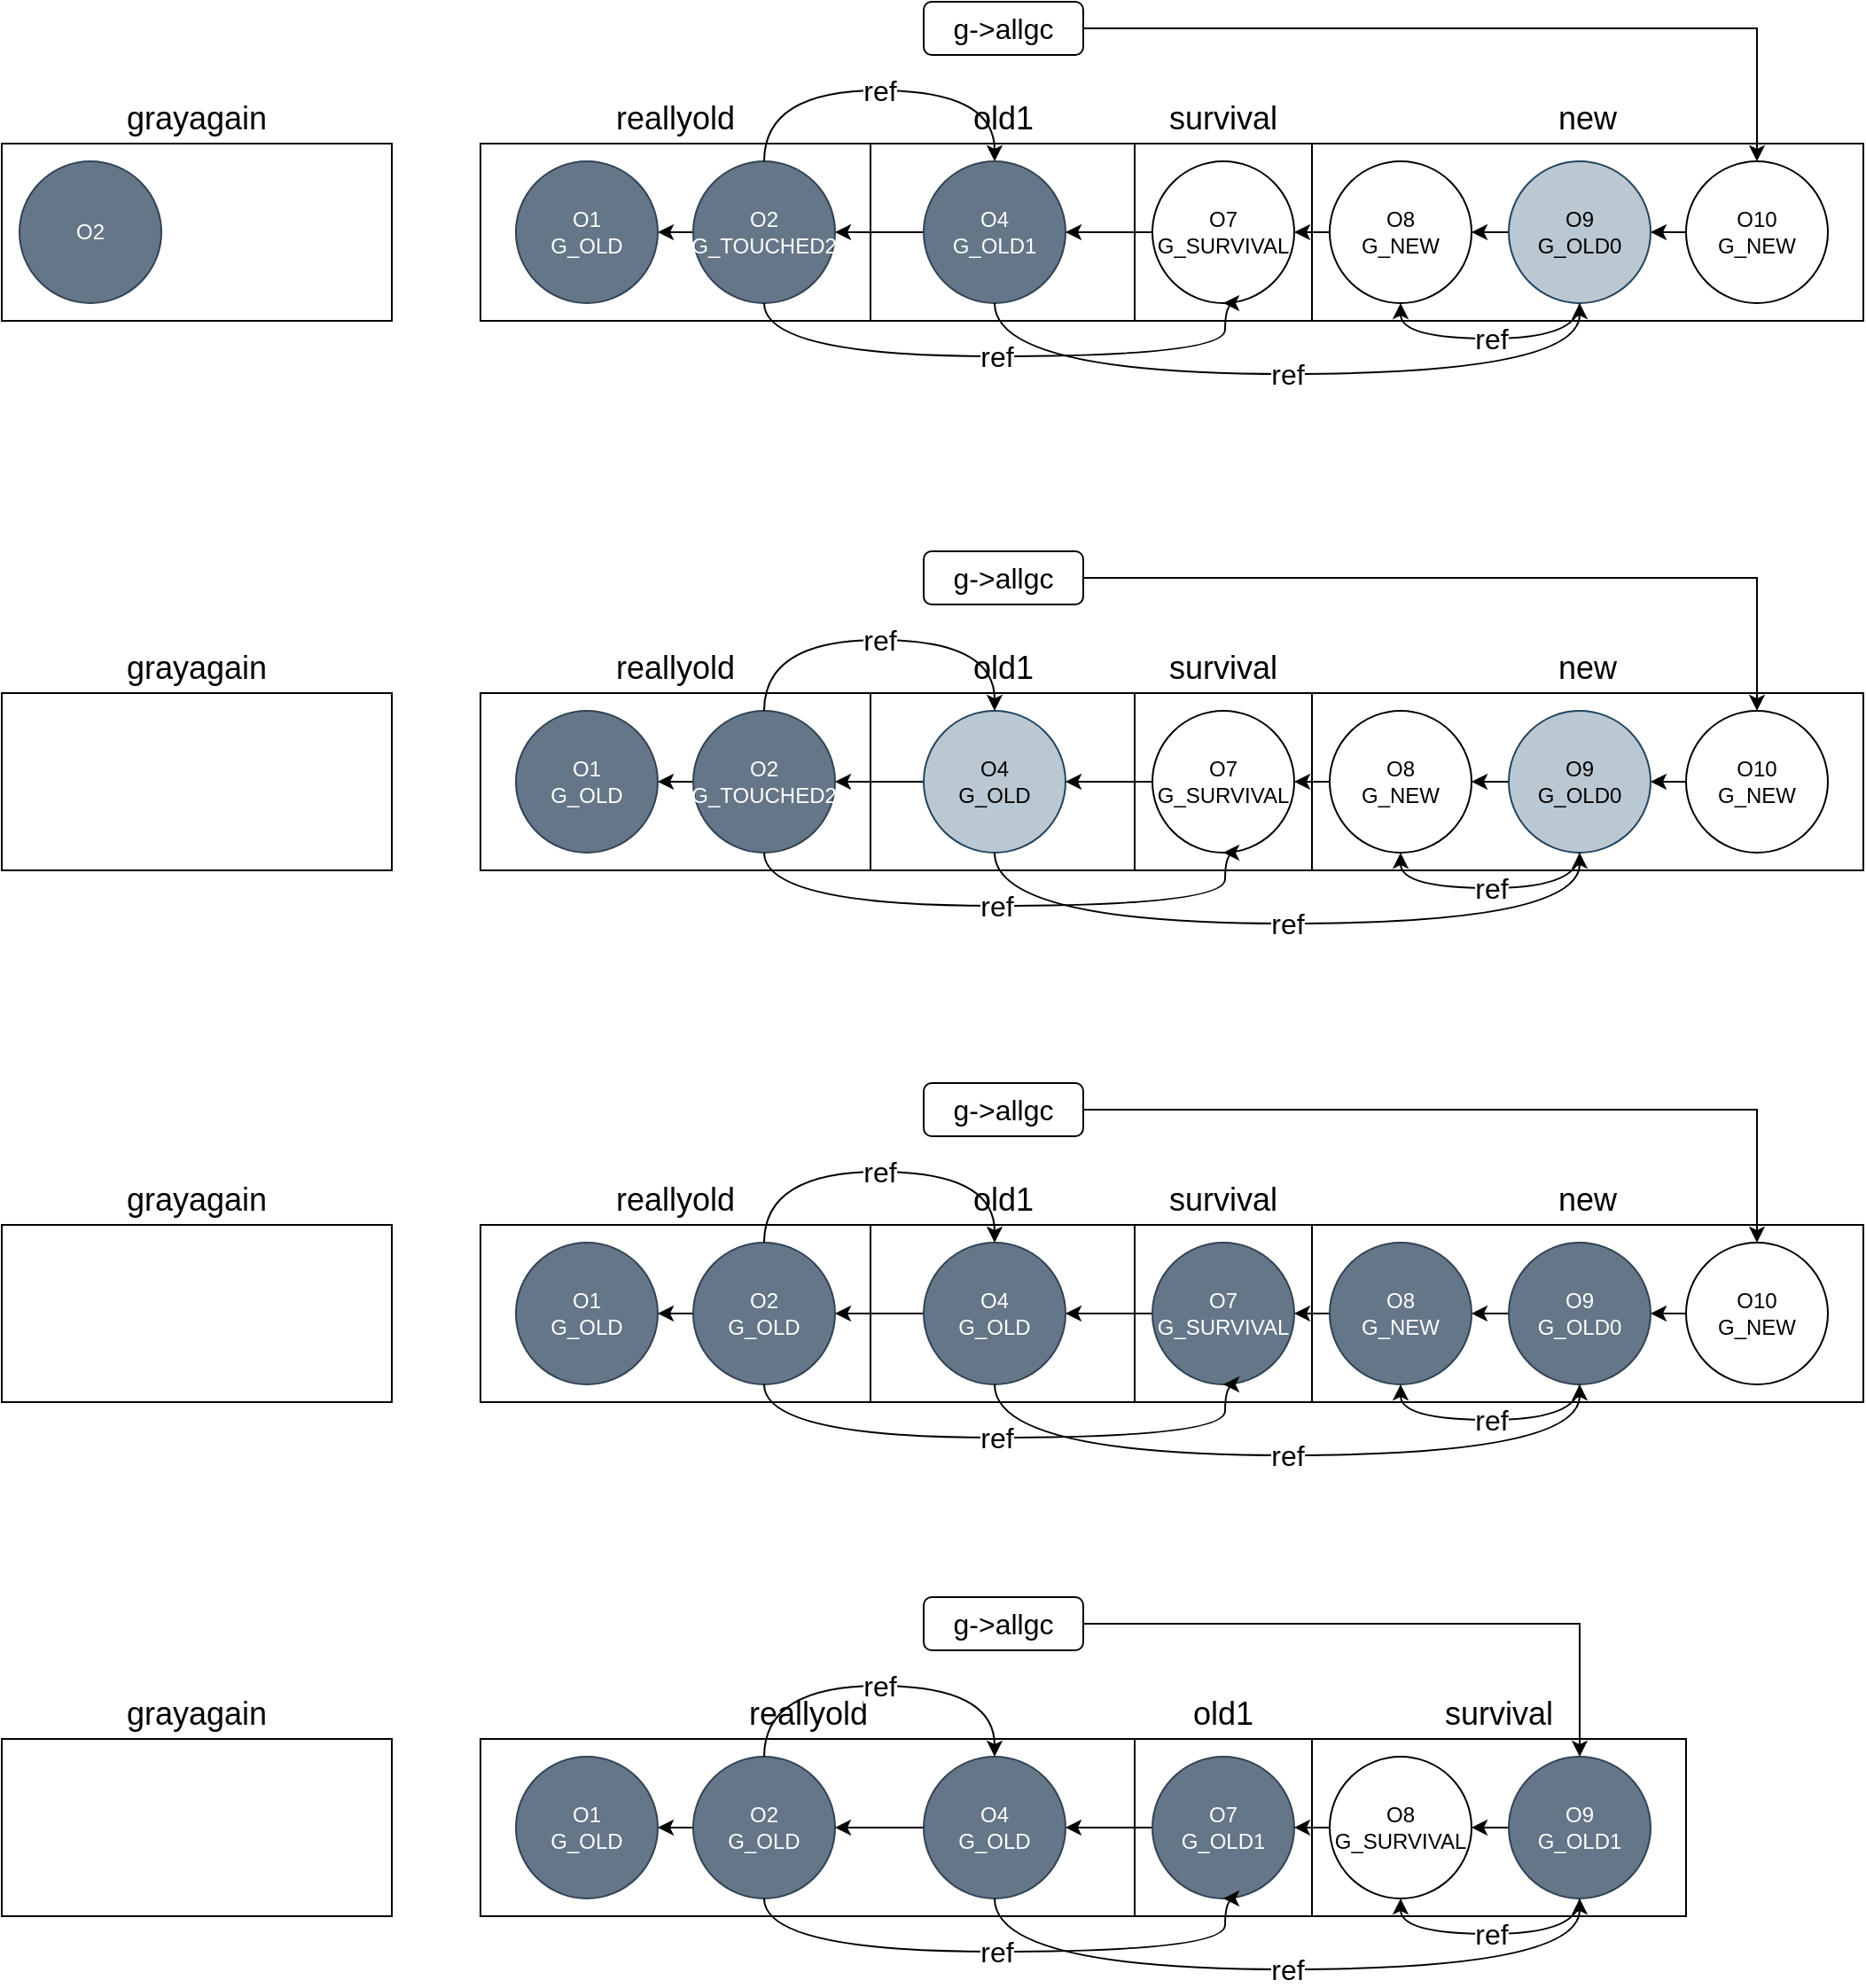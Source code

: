 <mxfile version="22.1.20" type="device">
  <diagram name="Page-1" id="rc0uClVn3gRNKsO3K7OQ">
    <mxGraphModel dx="1434" dy="746" grid="1" gridSize="10" guides="1" tooltips="1" connect="1" arrows="1" fold="1" page="1" pageScale="1" pageWidth="850" pageHeight="1100" math="0" shadow="0">
      <root>
        <mxCell id="0" />
        <mxCell id="1" parent="0" />
        <mxCell id="CN7lLkrJ3gJ0pNhlrKH9-38" value="&lt;font style=&quot;font-size: 18px;&quot;&gt;reallyold&lt;/font&gt;" style="rounded=0;whiteSpace=wrap;html=1;labelPosition=center;verticalLabelPosition=top;align=center;verticalAlign=bottom;" parent="1" vertex="1">
          <mxGeometry x="270" y="90" width="220" height="100" as="geometry" />
        </mxCell>
        <mxCell id="CN7lLkrJ3gJ0pNhlrKH9-39" value="O1&lt;br&gt;G_OLD" style="ellipse;whiteSpace=wrap;html=1;aspect=fixed;fillColor=#647687;fontColor=#ffffff;strokeColor=#314354;" parent="1" vertex="1">
          <mxGeometry x="290" y="100" width="80" height="80" as="geometry" />
        </mxCell>
        <mxCell id="CN7lLkrJ3gJ0pNhlrKH9-40" style="edgeStyle=orthogonalEdgeStyle;rounded=0;orthogonalLoop=1;jettySize=auto;html=1;exitX=0;exitY=0.5;exitDx=0;exitDy=0;entryX=1;entryY=0.5;entryDx=0;entryDy=0;" parent="1" source="CN7lLkrJ3gJ0pNhlrKH9-41" target="CN7lLkrJ3gJ0pNhlrKH9-39" edge="1">
          <mxGeometry relative="1" as="geometry" />
        </mxCell>
        <mxCell id="CN7lLkrJ3gJ0pNhlrKH9-41" value="O2&lt;br&gt;G_TOUCHED2" style="ellipse;whiteSpace=wrap;html=1;aspect=fixed;fillColor=#647687;strokeColor=#314354;fontColor=#ffffff;" parent="1" vertex="1">
          <mxGeometry x="390" y="100" width="80" height="80" as="geometry" />
        </mxCell>
        <mxCell id="CN7lLkrJ3gJ0pNhlrKH9-42" value="&lt;font style=&quot;font-size: 16px;&quot;&gt;g-&amp;gt;allgc&lt;/font&gt;" style="rounded=1;whiteSpace=wrap;html=1;" parent="1" vertex="1">
          <mxGeometry x="520" y="10" width="90" height="30" as="geometry" />
        </mxCell>
        <mxCell id="CN7lLkrJ3gJ0pNhlrKH9-43" value="&lt;font style=&quot;font-size: 18px;&quot;&gt;old1&lt;/font&gt;" style="rounded=0;whiteSpace=wrap;html=1;labelPosition=center;verticalLabelPosition=top;align=center;verticalAlign=bottom;" parent="1" vertex="1">
          <mxGeometry x="490" y="90" width="150" height="100" as="geometry" />
        </mxCell>
        <mxCell id="CN7lLkrJ3gJ0pNhlrKH9-44" style="edgeStyle=orthogonalEdgeStyle;rounded=0;orthogonalLoop=1;jettySize=auto;html=1;exitX=0;exitY=0.5;exitDx=0;exitDy=0;entryX=1;entryY=0.5;entryDx=0;entryDy=0;" parent="1" source="CN7lLkrJ3gJ0pNhlrKH9-45" target="CN7lLkrJ3gJ0pNhlrKH9-41" edge="1">
          <mxGeometry relative="1" as="geometry" />
        </mxCell>
        <mxCell id="CN7lLkrJ3gJ0pNhlrKH9-45" value="O4&lt;br&gt;G_OLD1" style="ellipse;whiteSpace=wrap;html=1;aspect=fixed;fillColor=#647687;strokeColor=#314354;fontColor=#ffffff;" parent="1" vertex="1">
          <mxGeometry x="520" y="100" width="80" height="80" as="geometry" />
        </mxCell>
        <mxCell id="CN7lLkrJ3gJ0pNhlrKH9-46" value="&lt;font style=&quot;font-size: 16px;&quot;&gt;ref&lt;/font&gt;" style="edgeStyle=orthogonalEdgeStyle;rounded=0;orthogonalLoop=1;jettySize=auto;html=1;exitX=0.5;exitY=0;exitDx=0;exitDy=0;entryX=0.5;entryY=0;entryDx=0;entryDy=0;curved=1;" parent="1" source="CN7lLkrJ3gJ0pNhlrKH9-41" target="CN7lLkrJ3gJ0pNhlrKH9-45" edge="1">
          <mxGeometry relative="1" as="geometry">
            <Array as="points">
              <mxPoint x="430" y="60" />
              <mxPoint x="560" y="60" />
            </Array>
          </mxGeometry>
        </mxCell>
        <mxCell id="CN7lLkrJ3gJ0pNhlrKH9-47" value="&lt;font style=&quot;font-size: 18px;&quot;&gt;grayagain&lt;/font&gt;" style="rounded=0;whiteSpace=wrap;html=1;labelPosition=center;verticalLabelPosition=top;align=center;verticalAlign=bottom;" parent="1" vertex="1">
          <mxGeometry y="90" width="220" height="100" as="geometry" />
        </mxCell>
        <mxCell id="CN7lLkrJ3gJ0pNhlrKH9-48" value="&lt;font style=&quot;font-size: 18px;&quot;&gt;survival&lt;/font&gt;" style="rounded=0;whiteSpace=wrap;html=1;labelPosition=center;verticalLabelPosition=top;align=center;verticalAlign=bottom;" parent="1" vertex="1">
          <mxGeometry x="639" y="90" width="100" height="100" as="geometry" />
        </mxCell>
        <mxCell id="CN7lLkrJ3gJ0pNhlrKH9-56" style="edgeStyle=orthogonalEdgeStyle;rounded=0;orthogonalLoop=1;jettySize=auto;html=1;exitX=0;exitY=0.5;exitDx=0;exitDy=0;" parent="1" source="CN7lLkrJ3gJ0pNhlrKH9-52" target="CN7lLkrJ3gJ0pNhlrKH9-45" edge="1">
          <mxGeometry relative="1" as="geometry" />
        </mxCell>
        <mxCell id="CN7lLkrJ3gJ0pNhlrKH9-52" value="O7&lt;br&gt;G_SURVIVAL" style="ellipse;whiteSpace=wrap;html=1;aspect=fixed;" parent="1" vertex="1">
          <mxGeometry x="649" y="100" width="80" height="80" as="geometry" />
        </mxCell>
        <mxCell id="CN7lLkrJ3gJ0pNhlrKH9-54" value="&lt;font style=&quot;font-size: 16px;&quot;&gt;ref&lt;/font&gt;" style="edgeStyle=orthogonalEdgeStyle;rounded=0;orthogonalLoop=1;jettySize=auto;html=1;exitX=0.5;exitY=1;exitDx=0;exitDy=0;entryX=0.5;entryY=1;entryDx=0;entryDy=0;curved=1;" parent="1" source="CN7lLkrJ3gJ0pNhlrKH9-41" target="CN7lLkrJ3gJ0pNhlrKH9-52" edge="1">
          <mxGeometry relative="1" as="geometry">
            <Array as="points">
              <mxPoint x="430" y="210" />
              <mxPoint x="690" y="210" />
            </Array>
          </mxGeometry>
        </mxCell>
        <mxCell id="CN7lLkrJ3gJ0pNhlrKH9-55" value="O2" style="ellipse;whiteSpace=wrap;html=1;aspect=fixed;fillColor=#647687;strokeColor=#314354;fontColor=#ffffff;" parent="1" vertex="1">
          <mxGeometry x="10" y="100" width="80" height="80" as="geometry" />
        </mxCell>
        <mxCell id="K7L01zhTOzBwpwJ-5Bq4-1" value="&lt;font style=&quot;font-size: 18px;&quot;&gt;new&lt;/font&gt;" style="rounded=0;whiteSpace=wrap;html=1;labelPosition=center;verticalLabelPosition=top;align=center;verticalAlign=bottom;" vertex="1" parent="1">
          <mxGeometry x="739" y="90" width="311" height="100" as="geometry" />
        </mxCell>
        <mxCell id="K7L01zhTOzBwpwJ-5Bq4-6" style="edgeStyle=orthogonalEdgeStyle;rounded=0;orthogonalLoop=1;jettySize=auto;html=1;exitX=0;exitY=0.5;exitDx=0;exitDy=0;entryX=1;entryY=0.5;entryDx=0;entryDy=0;" edge="1" parent="1" source="K7L01zhTOzBwpwJ-5Bq4-2" target="CN7lLkrJ3gJ0pNhlrKH9-52">
          <mxGeometry relative="1" as="geometry" />
        </mxCell>
        <mxCell id="K7L01zhTOzBwpwJ-5Bq4-2" value="O8&lt;br&gt;G_NEW" style="ellipse;whiteSpace=wrap;html=1;aspect=fixed;" vertex="1" parent="1">
          <mxGeometry x="749" y="100" width="80" height="80" as="geometry" />
        </mxCell>
        <mxCell id="K7L01zhTOzBwpwJ-5Bq4-7" style="edgeStyle=orthogonalEdgeStyle;rounded=0;orthogonalLoop=1;jettySize=auto;html=1;exitX=0;exitY=0.5;exitDx=0;exitDy=0;" edge="1" parent="1" source="K7L01zhTOzBwpwJ-5Bq4-3" target="K7L01zhTOzBwpwJ-5Bq4-2">
          <mxGeometry relative="1" as="geometry" />
        </mxCell>
        <mxCell id="K7L01zhTOzBwpwJ-5Bq4-88" value="&lt;font style=&quot;font-size: 16px;&quot;&gt;ref&lt;/font&gt;" style="edgeStyle=orthogonalEdgeStyle;rounded=0;orthogonalLoop=1;jettySize=auto;html=1;exitX=0.5;exitY=1;exitDx=0;exitDy=0;entryX=0.5;entryY=1;entryDx=0;entryDy=0;curved=1;" edge="1" parent="1" source="K7L01zhTOzBwpwJ-5Bq4-3" target="K7L01zhTOzBwpwJ-5Bq4-2">
          <mxGeometry relative="1" as="geometry" />
        </mxCell>
        <mxCell id="K7L01zhTOzBwpwJ-5Bq4-3" value="O9&lt;br&gt;G_OLD0" style="ellipse;whiteSpace=wrap;html=1;aspect=fixed;fillColor=#bac8d3;strokeColor=#23445d;" vertex="1" parent="1">
          <mxGeometry x="850" y="100" width="80" height="80" as="geometry" />
        </mxCell>
        <mxCell id="K7L01zhTOzBwpwJ-5Bq4-8" style="edgeStyle=orthogonalEdgeStyle;rounded=0;orthogonalLoop=1;jettySize=auto;html=1;exitX=0;exitY=0.5;exitDx=0;exitDy=0;entryX=1;entryY=0.5;entryDx=0;entryDy=0;" edge="1" parent="1" source="K7L01zhTOzBwpwJ-5Bq4-4" target="K7L01zhTOzBwpwJ-5Bq4-3">
          <mxGeometry relative="1" as="geometry" />
        </mxCell>
        <mxCell id="K7L01zhTOzBwpwJ-5Bq4-4" value="O10&lt;br&gt;G_NEW" style="ellipse;whiteSpace=wrap;html=1;aspect=fixed;" vertex="1" parent="1">
          <mxGeometry x="950" y="100" width="80" height="80" as="geometry" />
        </mxCell>
        <mxCell id="K7L01zhTOzBwpwJ-5Bq4-5" style="edgeStyle=orthogonalEdgeStyle;rounded=0;orthogonalLoop=1;jettySize=auto;html=1;exitX=1;exitY=0.5;exitDx=0;exitDy=0;entryX=0.5;entryY=0;entryDx=0;entryDy=0;" edge="1" parent="1" source="CN7lLkrJ3gJ0pNhlrKH9-42" target="K7L01zhTOzBwpwJ-5Bq4-4">
          <mxGeometry relative="1" as="geometry" />
        </mxCell>
        <mxCell id="K7L01zhTOzBwpwJ-5Bq4-10" value="&lt;font style=&quot;font-size: 16px;&quot;&gt;ref&lt;/font&gt;" style="edgeStyle=orthogonalEdgeStyle;rounded=0;orthogonalLoop=1;jettySize=auto;html=1;exitX=0.5;exitY=1;exitDx=0;exitDy=0;entryX=0.5;entryY=1;entryDx=0;entryDy=0;curved=1;" edge="1" parent="1" source="CN7lLkrJ3gJ0pNhlrKH9-45" target="K7L01zhTOzBwpwJ-5Bq4-3">
          <mxGeometry relative="1" as="geometry">
            <Array as="points">
              <mxPoint x="560" y="220" />
              <mxPoint x="890" y="220" />
            </Array>
          </mxGeometry>
        </mxCell>
        <mxCell id="K7L01zhTOzBwpwJ-5Bq4-12" value="&lt;font style=&quot;font-size: 18px;&quot;&gt;reallyold&lt;/font&gt;" style="rounded=0;whiteSpace=wrap;html=1;labelPosition=center;verticalLabelPosition=top;align=center;verticalAlign=bottom;" vertex="1" parent="1">
          <mxGeometry x="270" y="400" width="220" height="100" as="geometry" />
        </mxCell>
        <mxCell id="K7L01zhTOzBwpwJ-5Bq4-13" value="O1&lt;br&gt;G_OLD" style="ellipse;whiteSpace=wrap;html=1;aspect=fixed;fillColor=#647687;fontColor=#ffffff;strokeColor=#314354;" vertex="1" parent="1">
          <mxGeometry x="290" y="410" width="80" height="80" as="geometry" />
        </mxCell>
        <mxCell id="K7L01zhTOzBwpwJ-5Bq4-14" style="edgeStyle=orthogonalEdgeStyle;rounded=0;orthogonalLoop=1;jettySize=auto;html=1;exitX=0;exitY=0.5;exitDx=0;exitDy=0;entryX=1;entryY=0.5;entryDx=0;entryDy=0;" edge="1" parent="1" source="K7L01zhTOzBwpwJ-5Bq4-15" target="K7L01zhTOzBwpwJ-5Bq4-13">
          <mxGeometry relative="1" as="geometry" />
        </mxCell>
        <mxCell id="K7L01zhTOzBwpwJ-5Bq4-15" value="O2&lt;br&gt;G_TOUCHED2" style="ellipse;whiteSpace=wrap;html=1;aspect=fixed;fillColor=#647687;strokeColor=#314354;fontColor=#ffffff;" vertex="1" parent="1">
          <mxGeometry x="390" y="410" width="80" height="80" as="geometry" />
        </mxCell>
        <mxCell id="K7L01zhTOzBwpwJ-5Bq4-16" value="&lt;font style=&quot;font-size: 16px;&quot;&gt;g-&amp;gt;allgc&lt;/font&gt;" style="rounded=1;whiteSpace=wrap;html=1;" vertex="1" parent="1">
          <mxGeometry x="520" y="320" width="90" height="30" as="geometry" />
        </mxCell>
        <mxCell id="K7L01zhTOzBwpwJ-5Bq4-17" value="&lt;font style=&quot;font-size: 18px;&quot;&gt;old1&lt;/font&gt;" style="rounded=0;whiteSpace=wrap;html=1;labelPosition=center;verticalLabelPosition=top;align=center;verticalAlign=bottom;" vertex="1" parent="1">
          <mxGeometry x="490" y="400" width="150" height="100" as="geometry" />
        </mxCell>
        <mxCell id="K7L01zhTOzBwpwJ-5Bq4-18" style="edgeStyle=orthogonalEdgeStyle;rounded=0;orthogonalLoop=1;jettySize=auto;html=1;exitX=0;exitY=0.5;exitDx=0;exitDy=0;entryX=1;entryY=0.5;entryDx=0;entryDy=0;" edge="1" parent="1" source="K7L01zhTOzBwpwJ-5Bq4-19" target="K7L01zhTOzBwpwJ-5Bq4-15">
          <mxGeometry relative="1" as="geometry" />
        </mxCell>
        <mxCell id="K7L01zhTOzBwpwJ-5Bq4-19" value="O4&lt;br&gt;G_OLD" style="ellipse;whiteSpace=wrap;html=1;aspect=fixed;fillColor=#bac8d3;strokeColor=#23445d;" vertex="1" parent="1">
          <mxGeometry x="520" y="410" width="80" height="80" as="geometry" />
        </mxCell>
        <mxCell id="K7L01zhTOzBwpwJ-5Bq4-20" value="&lt;font style=&quot;font-size: 16px;&quot;&gt;ref&lt;/font&gt;" style="edgeStyle=orthogonalEdgeStyle;rounded=0;orthogonalLoop=1;jettySize=auto;html=1;exitX=0.5;exitY=0;exitDx=0;exitDy=0;entryX=0.5;entryY=0;entryDx=0;entryDy=0;curved=1;" edge="1" parent="1" source="K7L01zhTOzBwpwJ-5Bq4-15" target="K7L01zhTOzBwpwJ-5Bq4-19">
          <mxGeometry relative="1" as="geometry">
            <Array as="points">
              <mxPoint x="430" y="370" />
              <mxPoint x="560" y="370" />
            </Array>
          </mxGeometry>
        </mxCell>
        <mxCell id="K7L01zhTOzBwpwJ-5Bq4-21" value="&lt;font style=&quot;font-size: 18px;&quot;&gt;grayagain&lt;/font&gt;" style="rounded=0;whiteSpace=wrap;html=1;labelPosition=center;verticalLabelPosition=top;align=center;verticalAlign=bottom;" vertex="1" parent="1">
          <mxGeometry y="400" width="220" height="100" as="geometry" />
        </mxCell>
        <mxCell id="K7L01zhTOzBwpwJ-5Bq4-22" value="&lt;font style=&quot;font-size: 18px;&quot;&gt;survival&lt;/font&gt;" style="rounded=0;whiteSpace=wrap;html=1;labelPosition=center;verticalLabelPosition=top;align=center;verticalAlign=bottom;" vertex="1" parent="1">
          <mxGeometry x="639" y="400" width="100" height="100" as="geometry" />
        </mxCell>
        <mxCell id="K7L01zhTOzBwpwJ-5Bq4-23" style="edgeStyle=orthogonalEdgeStyle;rounded=0;orthogonalLoop=1;jettySize=auto;html=1;exitX=0;exitY=0.5;exitDx=0;exitDy=0;" edge="1" parent="1" source="K7L01zhTOzBwpwJ-5Bq4-24" target="K7L01zhTOzBwpwJ-5Bq4-19">
          <mxGeometry relative="1" as="geometry" />
        </mxCell>
        <mxCell id="K7L01zhTOzBwpwJ-5Bq4-24" value="O7&lt;br&gt;G_SURVIVAL" style="ellipse;whiteSpace=wrap;html=1;aspect=fixed;" vertex="1" parent="1">
          <mxGeometry x="649" y="410" width="80" height="80" as="geometry" />
        </mxCell>
        <mxCell id="K7L01zhTOzBwpwJ-5Bq4-25" value="&lt;font style=&quot;font-size: 16px;&quot;&gt;ref&lt;/font&gt;" style="edgeStyle=orthogonalEdgeStyle;rounded=0;orthogonalLoop=1;jettySize=auto;html=1;exitX=0.5;exitY=1;exitDx=0;exitDy=0;entryX=0.5;entryY=1;entryDx=0;entryDy=0;curved=1;" edge="1" parent="1" source="K7L01zhTOzBwpwJ-5Bq4-15" target="K7L01zhTOzBwpwJ-5Bq4-24">
          <mxGeometry relative="1" as="geometry">
            <Array as="points">
              <mxPoint x="430" y="520" />
              <mxPoint x="690" y="520" />
            </Array>
          </mxGeometry>
        </mxCell>
        <mxCell id="K7L01zhTOzBwpwJ-5Bq4-27" value="&lt;font style=&quot;font-size: 18px;&quot;&gt;new&lt;/font&gt;" style="rounded=0;whiteSpace=wrap;html=1;labelPosition=center;verticalLabelPosition=top;align=center;verticalAlign=bottom;" vertex="1" parent="1">
          <mxGeometry x="739" y="400" width="311" height="100" as="geometry" />
        </mxCell>
        <mxCell id="K7L01zhTOzBwpwJ-5Bq4-28" style="edgeStyle=orthogonalEdgeStyle;rounded=0;orthogonalLoop=1;jettySize=auto;html=1;exitX=0;exitY=0.5;exitDx=0;exitDy=0;entryX=1;entryY=0.5;entryDx=0;entryDy=0;" edge="1" parent="1" source="K7L01zhTOzBwpwJ-5Bq4-29" target="K7L01zhTOzBwpwJ-5Bq4-24">
          <mxGeometry relative="1" as="geometry" />
        </mxCell>
        <mxCell id="K7L01zhTOzBwpwJ-5Bq4-29" value="O8&lt;br&gt;G_NEW" style="ellipse;whiteSpace=wrap;html=1;aspect=fixed;" vertex="1" parent="1">
          <mxGeometry x="749" y="410" width="80" height="80" as="geometry" />
        </mxCell>
        <mxCell id="K7L01zhTOzBwpwJ-5Bq4-30" style="edgeStyle=orthogonalEdgeStyle;rounded=0;orthogonalLoop=1;jettySize=auto;html=1;exitX=0;exitY=0.5;exitDx=0;exitDy=0;" edge="1" parent="1" source="K7L01zhTOzBwpwJ-5Bq4-32" target="K7L01zhTOzBwpwJ-5Bq4-29">
          <mxGeometry relative="1" as="geometry" />
        </mxCell>
        <mxCell id="K7L01zhTOzBwpwJ-5Bq4-89" value="&lt;font style=&quot;font-size: 16px;&quot;&gt;ref&lt;/font&gt;" style="edgeStyle=orthogonalEdgeStyle;rounded=0;orthogonalLoop=1;jettySize=auto;html=1;exitX=0.5;exitY=1;exitDx=0;exitDy=0;entryX=0.5;entryY=1;entryDx=0;entryDy=0;curved=1;" edge="1" parent="1" source="K7L01zhTOzBwpwJ-5Bq4-32" target="K7L01zhTOzBwpwJ-5Bq4-29">
          <mxGeometry relative="1" as="geometry" />
        </mxCell>
        <mxCell id="K7L01zhTOzBwpwJ-5Bq4-32" value="O9&lt;br&gt;G_OLD0" style="ellipse;whiteSpace=wrap;html=1;aspect=fixed;fillColor=#bac8d3;strokeColor=#23445d;" vertex="1" parent="1">
          <mxGeometry x="850" y="410" width="80" height="80" as="geometry" />
        </mxCell>
        <mxCell id="K7L01zhTOzBwpwJ-5Bq4-33" style="edgeStyle=orthogonalEdgeStyle;rounded=0;orthogonalLoop=1;jettySize=auto;html=1;exitX=0;exitY=0.5;exitDx=0;exitDy=0;entryX=1;entryY=0.5;entryDx=0;entryDy=0;" edge="1" parent="1" source="K7L01zhTOzBwpwJ-5Bq4-34" target="K7L01zhTOzBwpwJ-5Bq4-32">
          <mxGeometry relative="1" as="geometry" />
        </mxCell>
        <mxCell id="K7L01zhTOzBwpwJ-5Bq4-34" value="O10&lt;br&gt;G_NEW" style="ellipse;whiteSpace=wrap;html=1;aspect=fixed;" vertex="1" parent="1">
          <mxGeometry x="950" y="410" width="80" height="80" as="geometry" />
        </mxCell>
        <mxCell id="K7L01zhTOzBwpwJ-5Bq4-35" style="edgeStyle=orthogonalEdgeStyle;rounded=0;orthogonalLoop=1;jettySize=auto;html=1;exitX=1;exitY=0.5;exitDx=0;exitDy=0;entryX=0.5;entryY=0;entryDx=0;entryDy=0;" edge="1" parent="1" source="K7L01zhTOzBwpwJ-5Bq4-16" target="K7L01zhTOzBwpwJ-5Bq4-34">
          <mxGeometry relative="1" as="geometry" />
        </mxCell>
        <mxCell id="K7L01zhTOzBwpwJ-5Bq4-36" value="&lt;font style=&quot;font-size: 16px;&quot;&gt;ref&lt;/font&gt;" style="edgeStyle=orthogonalEdgeStyle;rounded=0;orthogonalLoop=1;jettySize=auto;html=1;exitX=0.5;exitY=1;exitDx=0;exitDy=0;entryX=0.5;entryY=1;entryDx=0;entryDy=0;curved=1;" edge="1" parent="1" source="K7L01zhTOzBwpwJ-5Bq4-19" target="K7L01zhTOzBwpwJ-5Bq4-32">
          <mxGeometry relative="1" as="geometry">
            <Array as="points">
              <mxPoint x="560" y="530" />
              <mxPoint x="890" y="530" />
            </Array>
          </mxGeometry>
        </mxCell>
        <mxCell id="K7L01zhTOzBwpwJ-5Bq4-37" value="&lt;font style=&quot;font-size: 18px;&quot;&gt;reallyold&lt;/font&gt;" style="rounded=0;whiteSpace=wrap;html=1;labelPosition=center;verticalLabelPosition=top;align=center;verticalAlign=bottom;" vertex="1" parent="1">
          <mxGeometry x="270" y="700" width="220" height="100" as="geometry" />
        </mxCell>
        <mxCell id="K7L01zhTOzBwpwJ-5Bq4-38" value="O1&lt;br&gt;G_OLD" style="ellipse;whiteSpace=wrap;html=1;aspect=fixed;fillColor=#647687;fontColor=#ffffff;strokeColor=#314354;" vertex="1" parent="1">
          <mxGeometry x="290" y="710" width="80" height="80" as="geometry" />
        </mxCell>
        <mxCell id="K7L01zhTOzBwpwJ-5Bq4-39" style="edgeStyle=orthogonalEdgeStyle;rounded=0;orthogonalLoop=1;jettySize=auto;html=1;exitX=0;exitY=0.5;exitDx=0;exitDy=0;entryX=1;entryY=0.5;entryDx=0;entryDy=0;" edge="1" parent="1" source="K7L01zhTOzBwpwJ-5Bq4-40" target="K7L01zhTOzBwpwJ-5Bq4-38">
          <mxGeometry relative="1" as="geometry" />
        </mxCell>
        <mxCell id="K7L01zhTOzBwpwJ-5Bq4-40" value="O2&lt;br&gt;G_OLD" style="ellipse;whiteSpace=wrap;html=1;aspect=fixed;fillColor=#647687;strokeColor=#314354;fontColor=#ffffff;" vertex="1" parent="1">
          <mxGeometry x="390" y="710" width="80" height="80" as="geometry" />
        </mxCell>
        <mxCell id="K7L01zhTOzBwpwJ-5Bq4-41" value="&lt;font style=&quot;font-size: 16px;&quot;&gt;g-&amp;gt;allgc&lt;/font&gt;" style="rounded=1;whiteSpace=wrap;html=1;" vertex="1" parent="1">
          <mxGeometry x="520" y="620" width="90" height="30" as="geometry" />
        </mxCell>
        <mxCell id="K7L01zhTOzBwpwJ-5Bq4-42" value="&lt;font style=&quot;font-size: 18px;&quot;&gt;old1&lt;/font&gt;" style="rounded=0;whiteSpace=wrap;html=1;labelPosition=center;verticalLabelPosition=top;align=center;verticalAlign=bottom;" vertex="1" parent="1">
          <mxGeometry x="490" y="700" width="150" height="100" as="geometry" />
        </mxCell>
        <mxCell id="K7L01zhTOzBwpwJ-5Bq4-43" style="edgeStyle=orthogonalEdgeStyle;rounded=0;orthogonalLoop=1;jettySize=auto;html=1;exitX=0;exitY=0.5;exitDx=0;exitDy=0;entryX=1;entryY=0.5;entryDx=0;entryDy=0;" edge="1" parent="1" source="K7L01zhTOzBwpwJ-5Bq4-44" target="K7L01zhTOzBwpwJ-5Bq4-40">
          <mxGeometry relative="1" as="geometry" />
        </mxCell>
        <mxCell id="K7L01zhTOzBwpwJ-5Bq4-44" value="O4&lt;br&gt;G_OLD" style="ellipse;whiteSpace=wrap;html=1;aspect=fixed;fillColor=#647687;strokeColor=#314354;fontColor=#ffffff;" vertex="1" parent="1">
          <mxGeometry x="520" y="710" width="80" height="80" as="geometry" />
        </mxCell>
        <mxCell id="K7L01zhTOzBwpwJ-5Bq4-45" value="&lt;font style=&quot;font-size: 16px;&quot;&gt;ref&lt;/font&gt;" style="edgeStyle=orthogonalEdgeStyle;rounded=0;orthogonalLoop=1;jettySize=auto;html=1;exitX=0.5;exitY=0;exitDx=0;exitDy=0;entryX=0.5;entryY=0;entryDx=0;entryDy=0;curved=1;" edge="1" parent="1" source="K7L01zhTOzBwpwJ-5Bq4-40" target="K7L01zhTOzBwpwJ-5Bq4-44">
          <mxGeometry relative="1" as="geometry">
            <Array as="points">
              <mxPoint x="430" y="670" />
              <mxPoint x="560" y="670" />
            </Array>
          </mxGeometry>
        </mxCell>
        <mxCell id="K7L01zhTOzBwpwJ-5Bq4-46" value="&lt;font style=&quot;font-size: 18px;&quot;&gt;grayagain&lt;/font&gt;" style="rounded=0;whiteSpace=wrap;html=1;labelPosition=center;verticalLabelPosition=top;align=center;verticalAlign=bottom;" vertex="1" parent="1">
          <mxGeometry y="700" width="220" height="100" as="geometry" />
        </mxCell>
        <mxCell id="K7L01zhTOzBwpwJ-5Bq4-47" value="&lt;font style=&quot;font-size: 18px;&quot;&gt;survival&lt;/font&gt;" style="rounded=0;whiteSpace=wrap;html=1;labelPosition=center;verticalLabelPosition=top;align=center;verticalAlign=bottom;" vertex="1" parent="1">
          <mxGeometry x="639" y="700" width="100" height="100" as="geometry" />
        </mxCell>
        <mxCell id="K7L01zhTOzBwpwJ-5Bq4-48" style="edgeStyle=orthogonalEdgeStyle;rounded=0;orthogonalLoop=1;jettySize=auto;html=1;exitX=0;exitY=0.5;exitDx=0;exitDy=0;" edge="1" parent="1" source="K7L01zhTOzBwpwJ-5Bq4-49" target="K7L01zhTOzBwpwJ-5Bq4-44">
          <mxGeometry relative="1" as="geometry" />
        </mxCell>
        <mxCell id="K7L01zhTOzBwpwJ-5Bq4-49" value="O7&lt;br&gt;G_SURVIVAL" style="ellipse;whiteSpace=wrap;html=1;aspect=fixed;fillColor=#647687;fontColor=#ffffff;strokeColor=#314354;" vertex="1" parent="1">
          <mxGeometry x="649" y="710" width="80" height="80" as="geometry" />
        </mxCell>
        <mxCell id="K7L01zhTOzBwpwJ-5Bq4-50" value="&lt;font style=&quot;font-size: 16px;&quot;&gt;ref&lt;/font&gt;" style="edgeStyle=orthogonalEdgeStyle;rounded=0;orthogonalLoop=1;jettySize=auto;html=1;exitX=0.5;exitY=1;exitDx=0;exitDy=0;entryX=0.5;entryY=1;entryDx=0;entryDy=0;curved=1;" edge="1" parent="1" source="K7L01zhTOzBwpwJ-5Bq4-40" target="K7L01zhTOzBwpwJ-5Bq4-49">
          <mxGeometry relative="1" as="geometry">
            <Array as="points">
              <mxPoint x="430" y="820" />
              <mxPoint x="690" y="820" />
            </Array>
          </mxGeometry>
        </mxCell>
        <mxCell id="K7L01zhTOzBwpwJ-5Bq4-52" value="&lt;font style=&quot;font-size: 18px;&quot;&gt;new&lt;/font&gt;" style="rounded=0;whiteSpace=wrap;html=1;labelPosition=center;verticalLabelPosition=top;align=center;verticalAlign=bottom;" vertex="1" parent="1">
          <mxGeometry x="739" y="700" width="311" height="100" as="geometry" />
        </mxCell>
        <mxCell id="K7L01zhTOzBwpwJ-5Bq4-53" style="edgeStyle=orthogonalEdgeStyle;rounded=0;orthogonalLoop=1;jettySize=auto;html=1;exitX=0;exitY=0.5;exitDx=0;exitDy=0;entryX=1;entryY=0.5;entryDx=0;entryDy=0;" edge="1" parent="1" source="K7L01zhTOzBwpwJ-5Bq4-54" target="K7L01zhTOzBwpwJ-5Bq4-49">
          <mxGeometry relative="1" as="geometry" />
        </mxCell>
        <mxCell id="K7L01zhTOzBwpwJ-5Bq4-54" value="O8&lt;br&gt;G_NEW" style="ellipse;whiteSpace=wrap;html=1;aspect=fixed;fillColor=#647687;fontColor=#ffffff;strokeColor=#314354;" vertex="1" parent="1">
          <mxGeometry x="749" y="710" width="80" height="80" as="geometry" />
        </mxCell>
        <mxCell id="K7L01zhTOzBwpwJ-5Bq4-55" style="edgeStyle=orthogonalEdgeStyle;rounded=0;orthogonalLoop=1;jettySize=auto;html=1;exitX=0;exitY=0.5;exitDx=0;exitDy=0;" edge="1" parent="1" source="K7L01zhTOzBwpwJ-5Bq4-57" target="K7L01zhTOzBwpwJ-5Bq4-54">
          <mxGeometry relative="1" as="geometry" />
        </mxCell>
        <mxCell id="K7L01zhTOzBwpwJ-5Bq4-90" value="&lt;font style=&quot;font-size: 16px;&quot;&gt;ref&lt;/font&gt;" style="edgeStyle=orthogonalEdgeStyle;rounded=0;orthogonalLoop=1;jettySize=auto;html=1;exitX=0.5;exitY=1;exitDx=0;exitDy=0;entryX=0.5;entryY=1;entryDx=0;entryDy=0;curved=1;" edge="1" parent="1" source="K7L01zhTOzBwpwJ-5Bq4-57" target="K7L01zhTOzBwpwJ-5Bq4-54">
          <mxGeometry relative="1" as="geometry" />
        </mxCell>
        <mxCell id="K7L01zhTOzBwpwJ-5Bq4-57" value="O9&lt;br&gt;G_OLD0" style="ellipse;whiteSpace=wrap;html=1;aspect=fixed;fillColor=#647687;strokeColor=#314354;fontColor=#ffffff;" vertex="1" parent="1">
          <mxGeometry x="850" y="710" width="80" height="80" as="geometry" />
        </mxCell>
        <mxCell id="K7L01zhTOzBwpwJ-5Bq4-58" style="edgeStyle=orthogonalEdgeStyle;rounded=0;orthogonalLoop=1;jettySize=auto;html=1;exitX=0;exitY=0.5;exitDx=0;exitDy=0;entryX=1;entryY=0.5;entryDx=0;entryDy=0;" edge="1" parent="1" source="K7L01zhTOzBwpwJ-5Bq4-59" target="K7L01zhTOzBwpwJ-5Bq4-57">
          <mxGeometry relative="1" as="geometry" />
        </mxCell>
        <mxCell id="K7L01zhTOzBwpwJ-5Bq4-59" value="O10&lt;br&gt;G_NEW" style="ellipse;whiteSpace=wrap;html=1;aspect=fixed;" vertex="1" parent="1">
          <mxGeometry x="950" y="710" width="80" height="80" as="geometry" />
        </mxCell>
        <mxCell id="K7L01zhTOzBwpwJ-5Bq4-60" style="edgeStyle=orthogonalEdgeStyle;rounded=0;orthogonalLoop=1;jettySize=auto;html=1;exitX=1;exitY=0.5;exitDx=0;exitDy=0;entryX=0.5;entryY=0;entryDx=0;entryDy=0;" edge="1" parent="1" source="K7L01zhTOzBwpwJ-5Bq4-41" target="K7L01zhTOzBwpwJ-5Bq4-59">
          <mxGeometry relative="1" as="geometry" />
        </mxCell>
        <mxCell id="K7L01zhTOzBwpwJ-5Bq4-61" value="&lt;font style=&quot;font-size: 16px;&quot;&gt;ref&lt;/font&gt;" style="edgeStyle=orthogonalEdgeStyle;rounded=0;orthogonalLoop=1;jettySize=auto;html=1;exitX=0.5;exitY=1;exitDx=0;exitDy=0;entryX=0.5;entryY=1;entryDx=0;entryDy=0;curved=1;" edge="1" parent="1" source="K7L01zhTOzBwpwJ-5Bq4-44" target="K7L01zhTOzBwpwJ-5Bq4-57">
          <mxGeometry relative="1" as="geometry">
            <Array as="points">
              <mxPoint x="560" y="830" />
              <mxPoint x="890" y="830" />
            </Array>
          </mxGeometry>
        </mxCell>
        <mxCell id="K7L01zhTOzBwpwJ-5Bq4-91" value="&lt;font style=&quot;font-size: 18px;&quot;&gt;reallyold&lt;/font&gt;" style="rounded=0;whiteSpace=wrap;html=1;labelPosition=center;verticalLabelPosition=top;align=center;verticalAlign=bottom;" vertex="1" parent="1">
          <mxGeometry x="270" y="990" width="370" height="100" as="geometry" />
        </mxCell>
        <mxCell id="K7L01zhTOzBwpwJ-5Bq4-92" value="O1&lt;br&gt;G_OLD" style="ellipse;whiteSpace=wrap;html=1;aspect=fixed;fillColor=#647687;fontColor=#ffffff;strokeColor=#314354;" vertex="1" parent="1">
          <mxGeometry x="290" y="1000" width="80" height="80" as="geometry" />
        </mxCell>
        <mxCell id="K7L01zhTOzBwpwJ-5Bq4-93" style="edgeStyle=orthogonalEdgeStyle;rounded=0;orthogonalLoop=1;jettySize=auto;html=1;exitX=0;exitY=0.5;exitDx=0;exitDy=0;entryX=1;entryY=0.5;entryDx=0;entryDy=0;" edge="1" parent="1" source="K7L01zhTOzBwpwJ-5Bq4-94" target="K7L01zhTOzBwpwJ-5Bq4-92">
          <mxGeometry relative="1" as="geometry" />
        </mxCell>
        <mxCell id="K7L01zhTOzBwpwJ-5Bq4-94" value="O2&lt;br&gt;G_OLD" style="ellipse;whiteSpace=wrap;html=1;aspect=fixed;fillColor=#647687;strokeColor=#314354;fontColor=#ffffff;" vertex="1" parent="1">
          <mxGeometry x="390" y="1000" width="80" height="80" as="geometry" />
        </mxCell>
        <mxCell id="K7L01zhTOzBwpwJ-5Bq4-95" value="&lt;font style=&quot;font-size: 16px;&quot;&gt;g-&amp;gt;allgc&lt;/font&gt;" style="rounded=1;whiteSpace=wrap;html=1;" vertex="1" parent="1">
          <mxGeometry x="520" y="910" width="90" height="30" as="geometry" />
        </mxCell>
        <mxCell id="K7L01zhTOzBwpwJ-5Bq4-97" style="edgeStyle=orthogonalEdgeStyle;rounded=0;orthogonalLoop=1;jettySize=auto;html=1;exitX=0;exitY=0.5;exitDx=0;exitDy=0;entryX=1;entryY=0.5;entryDx=0;entryDy=0;" edge="1" parent="1" source="K7L01zhTOzBwpwJ-5Bq4-98" target="K7L01zhTOzBwpwJ-5Bq4-94">
          <mxGeometry relative="1" as="geometry" />
        </mxCell>
        <mxCell id="K7L01zhTOzBwpwJ-5Bq4-98" value="O4&lt;br&gt;G_OLD" style="ellipse;whiteSpace=wrap;html=1;aspect=fixed;fillColor=#647687;strokeColor=#314354;fontColor=#ffffff;" vertex="1" parent="1">
          <mxGeometry x="520" y="1000" width="80" height="80" as="geometry" />
        </mxCell>
        <mxCell id="K7L01zhTOzBwpwJ-5Bq4-99" value="&lt;font style=&quot;font-size: 16px;&quot;&gt;ref&lt;/font&gt;" style="edgeStyle=orthogonalEdgeStyle;rounded=0;orthogonalLoop=1;jettySize=auto;html=1;exitX=0.5;exitY=0;exitDx=0;exitDy=0;entryX=0.5;entryY=0;entryDx=0;entryDy=0;curved=1;" edge="1" parent="1" source="K7L01zhTOzBwpwJ-5Bq4-94" target="K7L01zhTOzBwpwJ-5Bq4-98">
          <mxGeometry relative="1" as="geometry">
            <Array as="points">
              <mxPoint x="430" y="960" />
              <mxPoint x="560" y="960" />
            </Array>
          </mxGeometry>
        </mxCell>
        <mxCell id="K7L01zhTOzBwpwJ-5Bq4-100" value="&lt;font style=&quot;font-size: 18px;&quot;&gt;grayagain&lt;/font&gt;" style="rounded=0;whiteSpace=wrap;html=1;labelPosition=center;verticalLabelPosition=top;align=center;verticalAlign=bottom;" vertex="1" parent="1">
          <mxGeometry y="990" width="220" height="100" as="geometry" />
        </mxCell>
        <mxCell id="K7L01zhTOzBwpwJ-5Bq4-101" value="&lt;font style=&quot;font-size: 18px;&quot;&gt;old1&lt;/font&gt;" style="rounded=0;whiteSpace=wrap;html=1;labelPosition=center;verticalLabelPosition=top;align=center;verticalAlign=bottom;" vertex="1" parent="1">
          <mxGeometry x="639" y="990" width="100" height="100" as="geometry" />
        </mxCell>
        <mxCell id="K7L01zhTOzBwpwJ-5Bq4-102" style="edgeStyle=orthogonalEdgeStyle;rounded=0;orthogonalLoop=1;jettySize=auto;html=1;exitX=0;exitY=0.5;exitDx=0;exitDy=0;" edge="1" parent="1" source="K7L01zhTOzBwpwJ-5Bq4-103" target="K7L01zhTOzBwpwJ-5Bq4-98">
          <mxGeometry relative="1" as="geometry" />
        </mxCell>
        <mxCell id="K7L01zhTOzBwpwJ-5Bq4-103" value="O7&lt;br&gt;G_OLD1" style="ellipse;whiteSpace=wrap;html=1;aspect=fixed;fillColor=#647687;fontColor=#ffffff;strokeColor=#314354;" vertex="1" parent="1">
          <mxGeometry x="649" y="1000" width="80" height="80" as="geometry" />
        </mxCell>
        <mxCell id="K7L01zhTOzBwpwJ-5Bq4-104" value="&lt;font style=&quot;font-size: 16px;&quot;&gt;ref&lt;/font&gt;" style="edgeStyle=orthogonalEdgeStyle;rounded=0;orthogonalLoop=1;jettySize=auto;html=1;exitX=0.5;exitY=1;exitDx=0;exitDy=0;entryX=0.5;entryY=1;entryDx=0;entryDy=0;curved=1;" edge="1" parent="1" source="K7L01zhTOzBwpwJ-5Bq4-94" target="K7L01zhTOzBwpwJ-5Bq4-103">
          <mxGeometry relative="1" as="geometry">
            <Array as="points">
              <mxPoint x="430" y="1110" />
              <mxPoint x="690" y="1110" />
            </Array>
          </mxGeometry>
        </mxCell>
        <mxCell id="K7L01zhTOzBwpwJ-5Bq4-105" value="&lt;font style=&quot;font-size: 18px;&quot;&gt;survival&lt;/font&gt;" style="rounded=0;whiteSpace=wrap;html=1;labelPosition=center;verticalLabelPosition=top;align=center;verticalAlign=bottom;" vertex="1" parent="1">
          <mxGeometry x="739" y="990" width="211" height="100" as="geometry" />
        </mxCell>
        <mxCell id="K7L01zhTOzBwpwJ-5Bq4-106" style="edgeStyle=orthogonalEdgeStyle;rounded=0;orthogonalLoop=1;jettySize=auto;html=1;exitX=0;exitY=0.5;exitDx=0;exitDy=0;entryX=1;entryY=0.5;entryDx=0;entryDy=0;" edge="1" parent="1" source="K7L01zhTOzBwpwJ-5Bq4-107" target="K7L01zhTOzBwpwJ-5Bq4-103">
          <mxGeometry relative="1" as="geometry" />
        </mxCell>
        <mxCell id="K7L01zhTOzBwpwJ-5Bq4-107" value="O8&lt;br&gt;G_SURVIVAL" style="ellipse;whiteSpace=wrap;html=1;aspect=fixed;" vertex="1" parent="1">
          <mxGeometry x="749" y="1000" width="80" height="80" as="geometry" />
        </mxCell>
        <mxCell id="K7L01zhTOzBwpwJ-5Bq4-108" style="edgeStyle=orthogonalEdgeStyle;rounded=0;orthogonalLoop=1;jettySize=auto;html=1;exitX=0;exitY=0.5;exitDx=0;exitDy=0;" edge="1" parent="1" source="K7L01zhTOzBwpwJ-5Bq4-110" target="K7L01zhTOzBwpwJ-5Bq4-107">
          <mxGeometry relative="1" as="geometry" />
        </mxCell>
        <mxCell id="K7L01zhTOzBwpwJ-5Bq4-109" value="&lt;font style=&quot;font-size: 16px;&quot;&gt;ref&lt;/font&gt;" style="edgeStyle=orthogonalEdgeStyle;rounded=0;orthogonalLoop=1;jettySize=auto;html=1;exitX=0.5;exitY=1;exitDx=0;exitDy=0;entryX=0.5;entryY=1;entryDx=0;entryDy=0;curved=1;" edge="1" parent="1" source="K7L01zhTOzBwpwJ-5Bq4-110" target="K7L01zhTOzBwpwJ-5Bq4-107">
          <mxGeometry relative="1" as="geometry" />
        </mxCell>
        <mxCell id="K7L01zhTOzBwpwJ-5Bq4-110" value="O9&lt;br&gt;G_OLD1" style="ellipse;whiteSpace=wrap;html=1;aspect=fixed;fillColor=#647687;strokeColor=#314354;fontColor=#ffffff;" vertex="1" parent="1">
          <mxGeometry x="850" y="1000" width="80" height="80" as="geometry" />
        </mxCell>
        <mxCell id="K7L01zhTOzBwpwJ-5Bq4-113" style="edgeStyle=orthogonalEdgeStyle;rounded=0;orthogonalLoop=1;jettySize=auto;html=1;exitX=1;exitY=0.5;exitDx=0;exitDy=0;" edge="1" parent="1" source="K7L01zhTOzBwpwJ-5Bq4-95" target="K7L01zhTOzBwpwJ-5Bq4-110">
          <mxGeometry relative="1" as="geometry">
            <mxPoint x="990" y="1000" as="targetPoint" />
          </mxGeometry>
        </mxCell>
        <mxCell id="K7L01zhTOzBwpwJ-5Bq4-114" value="&lt;font style=&quot;font-size: 16px;&quot;&gt;ref&lt;/font&gt;" style="edgeStyle=orthogonalEdgeStyle;rounded=0;orthogonalLoop=1;jettySize=auto;html=1;exitX=0.5;exitY=1;exitDx=0;exitDy=0;entryX=0.5;entryY=1;entryDx=0;entryDy=0;curved=1;" edge="1" parent="1" source="K7L01zhTOzBwpwJ-5Bq4-98" target="K7L01zhTOzBwpwJ-5Bq4-110">
          <mxGeometry relative="1" as="geometry">
            <Array as="points">
              <mxPoint x="560" y="1120" />
              <mxPoint x="890" y="1120" />
            </Array>
          </mxGeometry>
        </mxCell>
      </root>
    </mxGraphModel>
  </diagram>
</mxfile>
